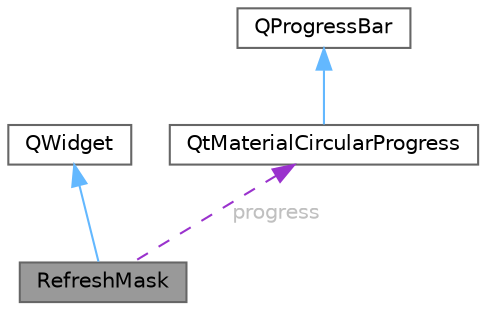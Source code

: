 digraph "RefreshMask"
{
 // LATEX_PDF_SIZE
  bgcolor="transparent";
  edge [fontname=Helvetica,fontsize=10,labelfontname=Helvetica,labelfontsize=10];
  node [fontname=Helvetica,fontsize=10,shape=box,height=0.2,width=0.4];
  Node1 [id="Node000001",label="RefreshMask",height=0.2,width=0.4,color="gray40", fillcolor="grey60", style="filled", fontcolor="black",tooltip="自定义刷新遮罩类，用于显示加载状态"];
  Node2 -> Node1 [id="edge1_Node000001_Node000002",dir="back",color="steelblue1",style="solid",tooltip=" "];
  Node2 [id="Node000002",label="QWidget",height=0.2,width=0.4,color="gray40", fillcolor="white", style="filled",tooltip=" "];
  Node3 -> Node1 [id="edge2_Node000001_Node000003",dir="back",color="darkorchid3",style="dashed",tooltip=" ",label=" progress",fontcolor="grey" ];
  Node3 [id="Node000003",label="QtMaterialCircularProgress",height=0.2,width=0.4,color="gray40", fillcolor="white", style="filled",URL="$class_qt_material_circular_progress.html",tooltip="圆形进度条类，继承自 QProgressBar，支持 Material Design 风格"];
  Node4 -> Node3 [id="edge3_Node000003_Node000004",dir="back",color="steelblue1",style="solid",tooltip=" "];
  Node4 [id="Node000004",label="QProgressBar",height=0.2,width=0.4,color="gray40", fillcolor="white", style="filled",tooltip=" "];
}
